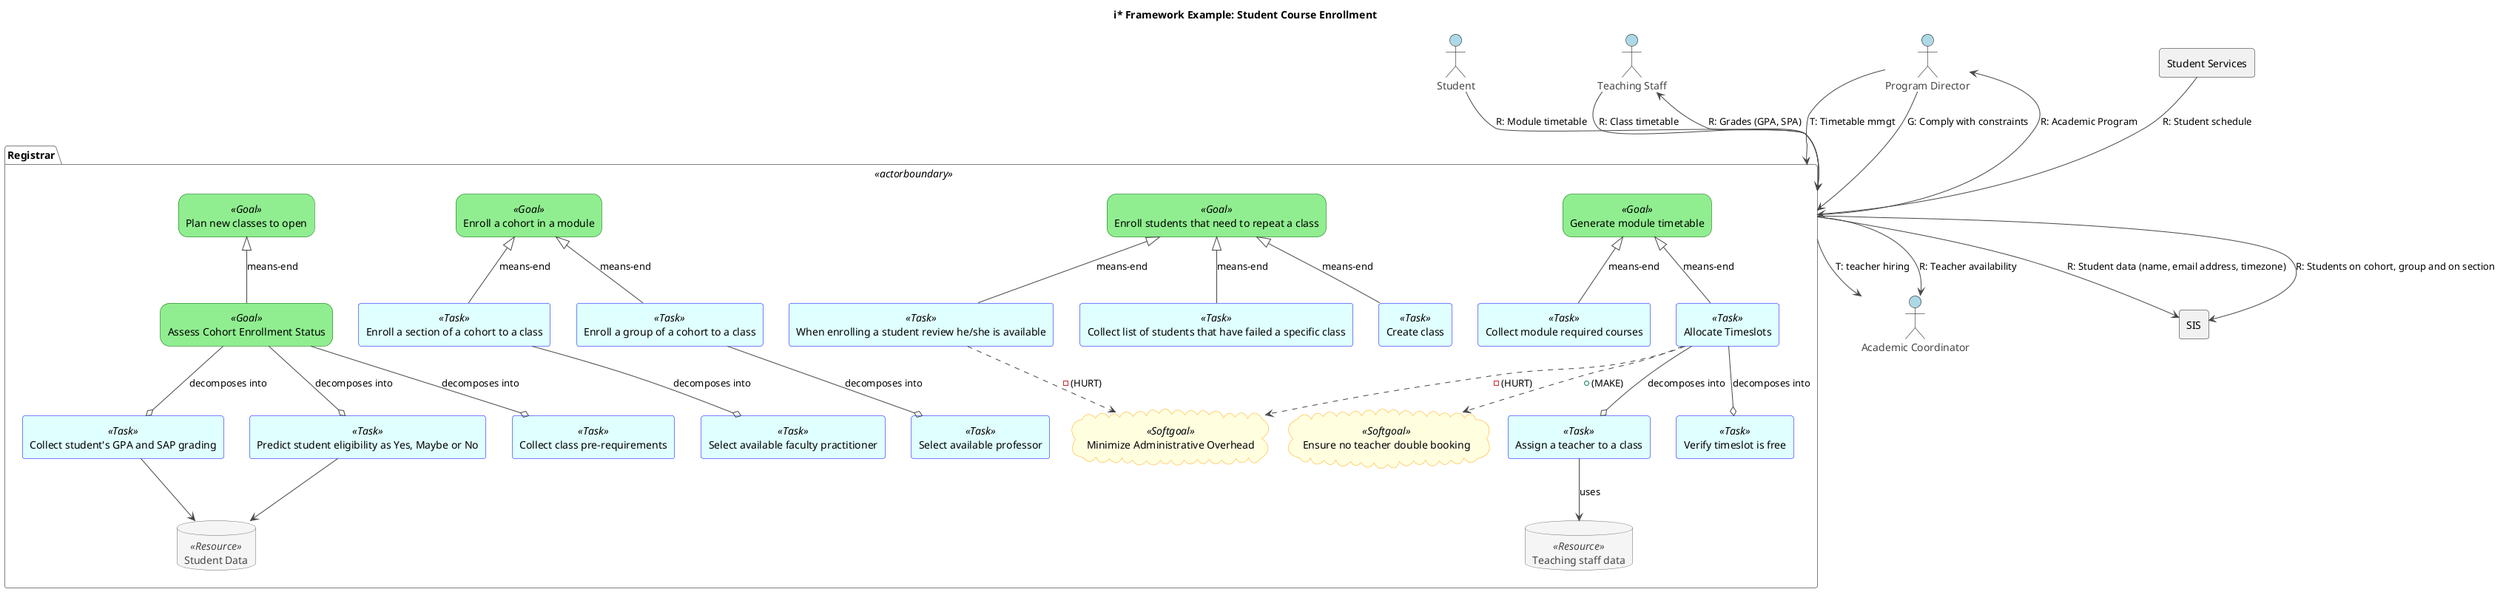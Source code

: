 @startuml
!theme vibrant

title i* Framework Example: Student Course Enrollment

' Styling to approximate i* notation
skinparam defaultFont Helvetica
skinparam defaultTextAlignment center
skinparam shadowing false

skinparam actor {
    BorderColor Black
    BackgroundColor LightBlue
    StereotypeFontColor Black
}

skinparam package {
    BorderColor Gray
    BackgroundColor White
    StereotypeFontColor DimGray
    FontColor Black
    stereotype<<actorboundary>> {
        BorderColor Black
        BackgroundColor LightGray
    }
}

skinparam rectangle<<Goal>> {
    StereotypePosition top
    borderColor DarkGreen
    backgroundColor LightGreen
    roundCorner 25 ' Make it more oval-like
}
skinparam cloud<<Softgoal>> {
    StereotypePosition top
    borderColor Orange
    backgroundColor LightYellow
}
skinparam rectangle<<Task>> {
    StereotypePosition top
    borderColor Blue
    backgroundColor LightCyan
}
skinparam rectangle<<Resource>> {
    StereotypePosition top
    borderColor DimGray
    backgroundColor WhiteSmoke
}
skinparam database<<Resource>> {
    StereotypePosition top
    borderColor DimGray
    backgroundColor WhiteSmoke
}

' Define Actors
actor Student
actor Registrar
actor "Teaching Staff" as Teacher
actor "Academic Coordinator" as Coordinator
actor "Program Director" as Director
agent SIS
agent "Student Services" as SS

Registrar --> Teacher: R: Grades (GPA, SPA)
Teacher --> Registrar: R: Class timetable
Student --> Registrar: R: Module timetable
SS --> Registrar: R: Student schedule
Director --> Registrar: T: Timetable mmgt
Director --> Registrar: G: Comply with constraints
Registrar --> Director: R: Academic Program
Registrar --> Coordinator: T: teacher hiring
Registrar --> SIS: R: Student data (name, email address, timezone)
Registrar --> SIS: R: Students on cohort, group and on section
Registrar --> Coordinator: R: Teacher availability

package "Registrar" <<actorboundary>> {
rectangle "Generate module timetable" as G_Timetable <<Goal>>
    rectangle "Collect module required courses" as T_CollectModule <<Task>>
    rectangle "Allocate Timeslots" as T_Allocate <<Task>>
    rectangle "Assign a teacher to a class" as T_FindTeacher <<Task>>
    rectangle "Verify timeslot is free" as T_VerifyTimeslotFree <<Task>>

	G_Timetable <|-- T_CollectModule: means-end
    G_Timetable <|-- T_Allocate: means-end
	T_Allocate --o T_FindTeacher: decomposes into
	T_Allocate --o T_VerifyTimeslotFree: decomposes into


rectangle "Enroll students that need to repeat a class" as G_Manual <<Goal>>
    rectangle "Collect list of students that have failed a specific class" as T_CollectFailedStudents <<Task>>
    rectangle "Create class" as T_CreateClass <<Task>>
    rectangle "When enrolling a student review he/she is available" as T_ReviewStudentAvailability <<Task>>

	G_Manual <|-- T_CollectFailedStudents: means-end
	G_Manual <|-- T_CreateClass: means-end
	G_Manual <|-- T_ReviewStudentAvailability: means-end


rectangle "Enroll a cohort in a module" as G_CohortEnrollment <<Goal>>
    rectangle "Select available faculty practitioner" as T_SelectFaculty <<Task>>
    rectangle "Enroll a section of a cohort to a class" as T_SectionEnrollment <<Task>>
    rectangle "Select available professor" as T_SelectProfessor <<Task>>
    rectangle "Enroll a group of a cohort to a class" as T_GroupEnrollement <<Task>>

	G_CohortEnrollment <|-- T_SectionEnrollment: means-end
	G_CohortEnrollment <|-- T_GroupEnrollement: means-end
	T_SectionEnrollment --o T_SelectFaculty: decomposes into
	T_GroupEnrollement --o T_SelectProfessor: decomposes into


rectangle "Plan new classes to open" as G_PlanClassesOpen <<Goal>>
rectangle "Assess Cohort Enrollment Status" as G_StudentEnrollmentStatus <<Goal>>
    rectangle "Collect class pre-requirements" as T_CollectClassPreRequirements <<Task>>
    rectangle "Collect student's GPA and SAP grading" as T_CollectStudentGrades <<Task>>
    rectangle "Predict student eligibility as Yes, Maybe or No" as T_PredictEligibility <<Task>>

	G_PlanClassesOpen <|-- G_StudentEnrollmentStatus: means-end
	G_StudentEnrollmentStatus --o T_PredictEligibility: decomposes into
	G_StudentEnrollmentStatus --o T_CollectStudentGrades: decomposes into
	G_StudentEnrollmentStatus --o T_CollectClassPreRequirements: decomposes into

/'
++ (MAKE)  | stronly positive
+  (HELP)  | positive
-  (HURT)  | negative
-- (BREAK) | stronly negative
'/
cloud "Minimize Administrative Overhead" as SG_Overhead <<Softgoal>>
    T_ReviewStudentAvailability ..> SG_Overhead: - (HURT)
    T_Allocate ..> SG_Overhead: - (HURT)

cloud "Ensure no teacher double booking" as SG_NoTeacherClash <<Softgoal>>
	T_Allocate ..> SG_NoTeacherClash: + (MAKE)

' RESOURCE USAGE
database "Teaching staff data" as R_TeacherData <<Resource>>
	T_FindTeacher --> R_TeacherData: uses

database "Student Data" as R_StudentData <<Resource>>
	T_PredictEligibility --> R_StudentData
	T_CollectStudentGrades --> R_StudentData
}

@enduml
